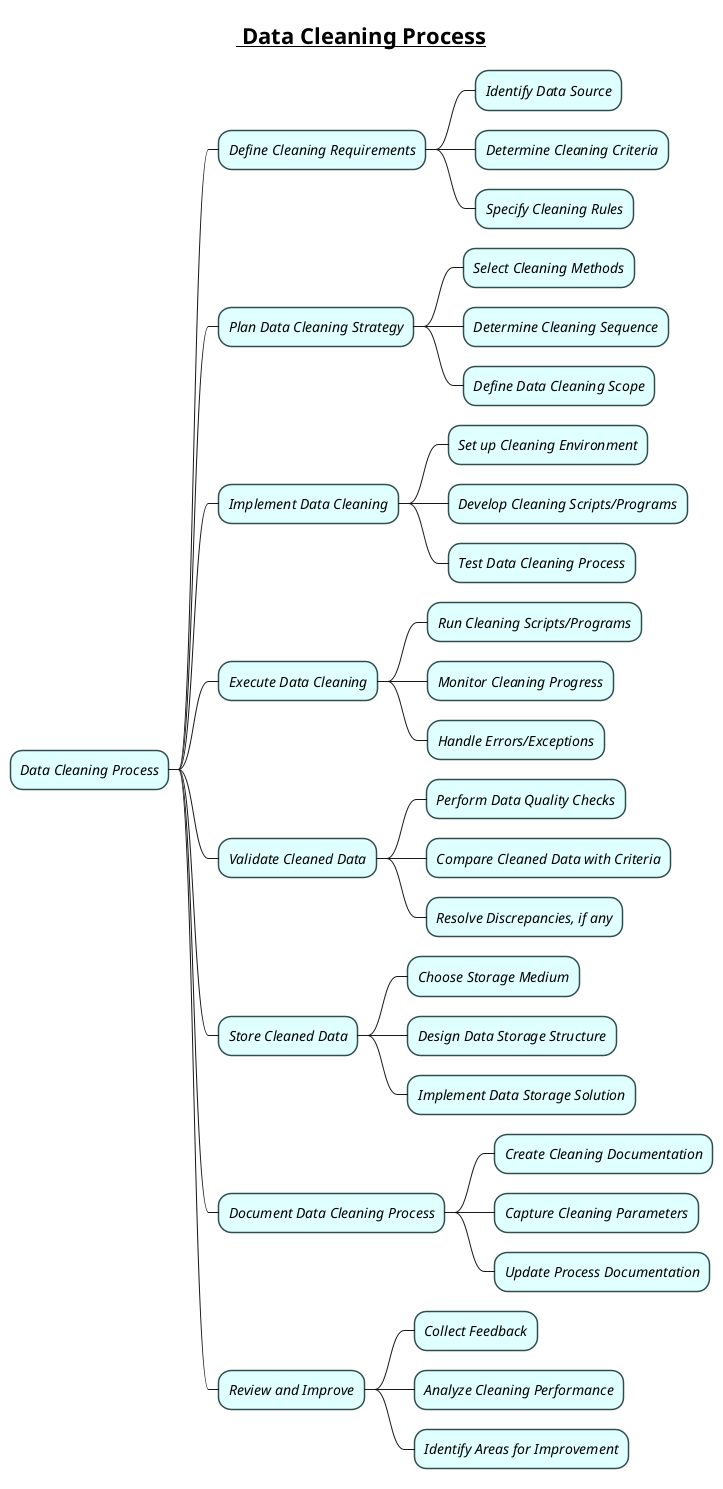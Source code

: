 @startmindmap
skinparam node {
    BorderColor DarkSlateGray
    BackgroundColor LightCyan
    FontStyle italic
}
skinparam connector {
    Color DarkSlateGray
    FontStyle Bold
}

title =__ Data Cleaning Process__
* Data Cleaning Process

** Define Cleaning Requirements
*** Identify Data Source
*** Determine Cleaning Criteria
*** Specify Cleaning Rules

** Plan Data Cleaning Strategy
*** Select Cleaning Methods
*** Determine Cleaning Sequence
*** Define Data Cleaning Scope

** Implement Data Cleaning
*** Set up Cleaning Environment
*** Develop Cleaning Scripts/Programs
*** Test Data Cleaning Process

** Execute Data Cleaning
*** Run Cleaning Scripts/Programs
*** Monitor Cleaning Progress
*** Handle Errors/Exceptions

** Validate Cleaned Data
*** Perform Data Quality Checks
*** Compare Cleaned Data with Criteria
*** Resolve Discrepancies, if any

** Store Cleaned Data
*** Choose Storage Medium
*** Design Data Storage Structure
*** Implement Data Storage Solution

** Document Data Cleaning Process
*** Create Cleaning Documentation
*** Capture Cleaning Parameters
*** Update Process Documentation

** Review and Improve
*** Collect Feedback
*** Analyze Cleaning Performance
*** Identify Areas for Improvement
@endmindmap

